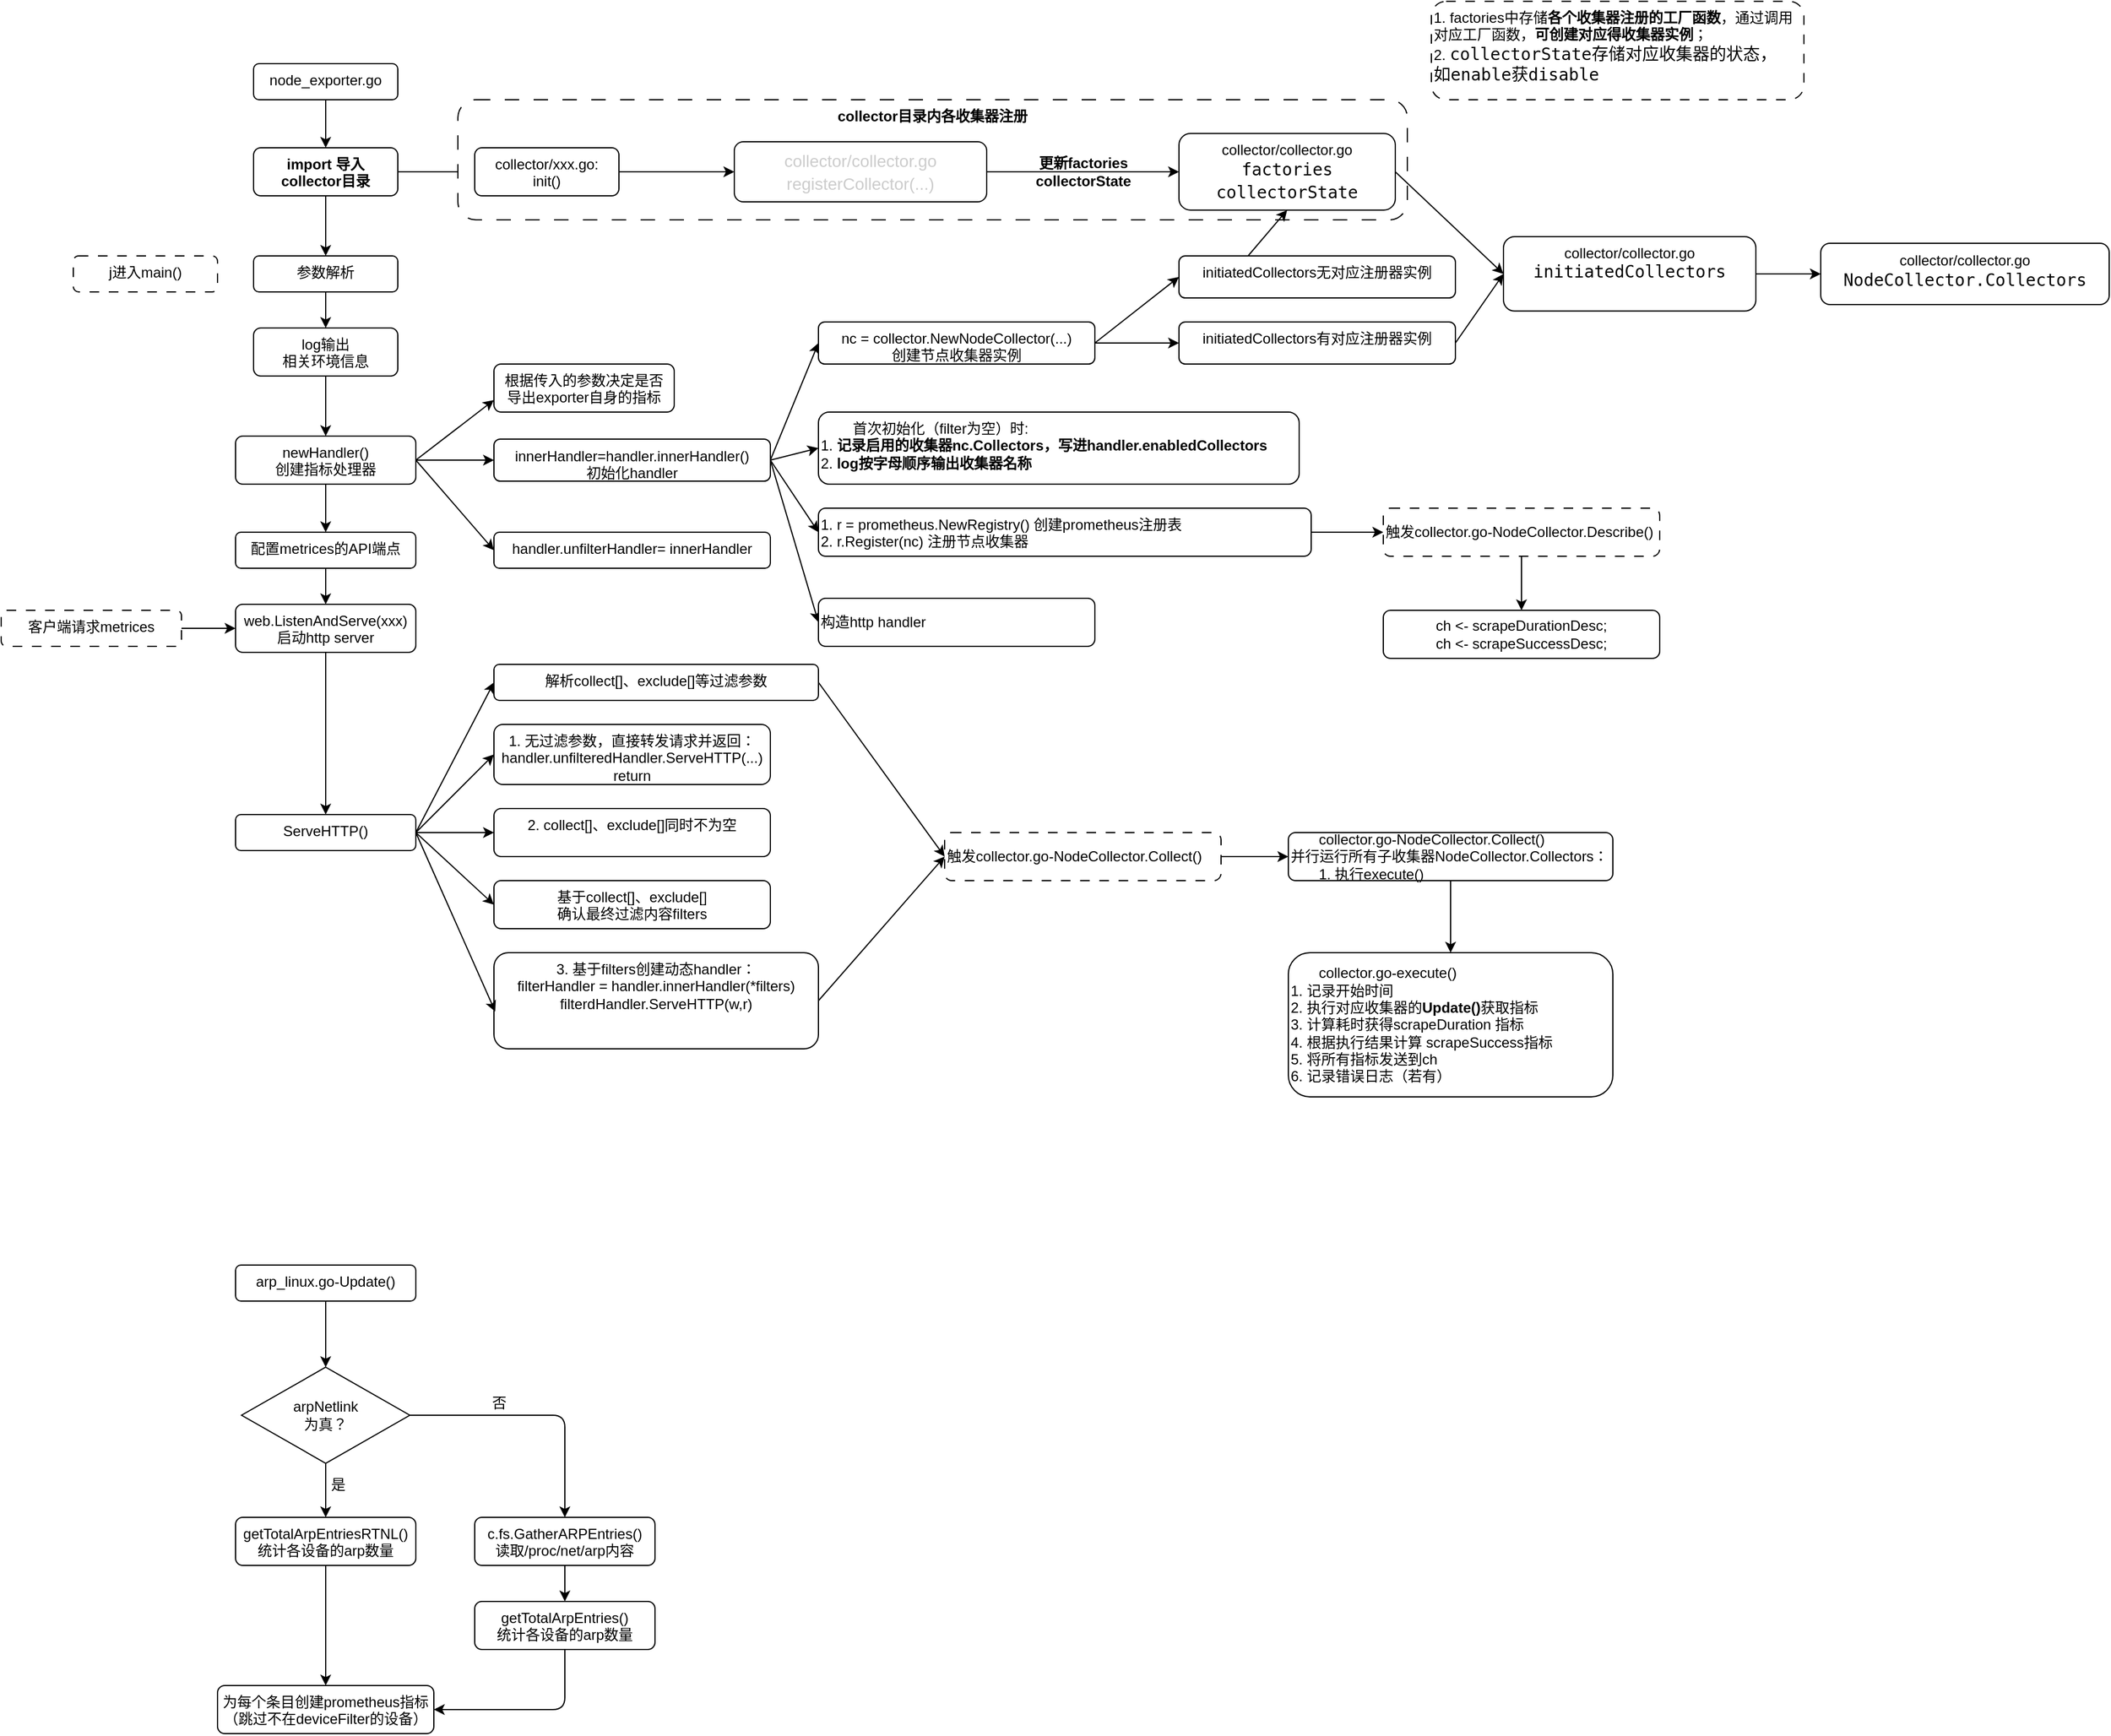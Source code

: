 <mxfile>
    <diagram name="第 1 页" id="-Inj5p2uARNX9tiPIpZW">
        <mxGraphModel dx="1418" dy="1969" grid="1" gridSize="10" guides="1" tooltips="1" connect="1" arrows="1" fold="1" page="1" pageScale="1" pageWidth="827" pageHeight="1169" math="0" shadow="0">
            <root>
                <mxCell id="0"/>
                <mxCell id="1" parent="0"/>
                <mxCell id="4" style="edgeStyle=none;html=1;exitX=0.5;exitY=1;exitDx=0;exitDy=0;verticalAlign=top;" parent="1" source="2" target="3" edge="1">
                    <mxGeometry relative="1" as="geometry"/>
                </mxCell>
                <mxCell id="2" value="node_exporter.go" style="rounded=1;whiteSpace=wrap;html=1;verticalAlign=top;" parent="1" vertex="1">
                    <mxGeometry x="110" y="-500" width="120" height="30" as="geometry"/>
                </mxCell>
                <mxCell id="8" style="edgeStyle=none;html=1;exitX=1;exitY=0.5;exitDx=0;exitDy=0;entryX=0;entryY=0.5;entryDx=0;entryDy=0;" parent="1" source="3" target="6" edge="1">
                    <mxGeometry relative="1" as="geometry"/>
                </mxCell>
                <mxCell id="11" style="edgeStyle=none;html=1;exitX=0.5;exitY=1;exitDx=0;exitDy=0;" parent="1" source="3" target="10" edge="1">
                    <mxGeometry relative="1" as="geometry"/>
                </mxCell>
                <mxCell id="3" value="&lt;b&gt;import 导入&lt;/b&gt;&lt;div&gt;&lt;b&gt;collector目录&lt;/b&gt;&lt;/div&gt;" style="rounded=1;whiteSpace=wrap;html=1;verticalAlign=top;" parent="1" vertex="1">
                    <mxGeometry x="110" y="-430" width="120" height="40" as="geometry"/>
                </mxCell>
                <mxCell id="5" value="&lt;b&gt;collector目录内各收集器注册&lt;/b&gt;" style="rounded=1;whiteSpace=wrap;html=1;dashed=1;dashPattern=12 12;verticalAlign=top;" parent="1" vertex="1">
                    <mxGeometry x="280" y="-470" width="790" height="100" as="geometry"/>
                </mxCell>
                <mxCell id="9" style="edgeStyle=none;html=1;exitX=1;exitY=0.5;exitDx=0;exitDy=0;entryX=0;entryY=0.5;entryDx=0;entryDy=0;" parent="1" source="6" target="7" edge="1">
                    <mxGeometry relative="1" as="geometry"/>
                </mxCell>
                <mxCell id="6" value="&lt;font&gt;collector/xxx.go:&lt;/font&gt;&lt;div&gt;&lt;font&gt;init()&lt;/font&gt;&lt;/div&gt;" style="rounded=1;whiteSpace=wrap;html=1;verticalAlign=top;" parent="1" vertex="1">
                    <mxGeometry x="294" y="-430" width="120" height="40" as="geometry"/>
                </mxCell>
                <mxCell id="46" style="edgeStyle=none;html=1;exitX=1;exitY=0.5;exitDx=0;exitDy=0;entryX=0;entryY=0.5;entryDx=0;entryDy=0;" parent="1" source="7" target="45" edge="1">
                    <mxGeometry relative="1" as="geometry"/>
                </mxCell>
                <mxCell id="7" value="&lt;div style=&quot;font-size: 14px; line-height: 19px; white-space: pre;&quot;&gt;&lt;font style=&quot;color: light-dark(rgb(204, 204, 204), rgb(255, 255, 255));&quot;&gt;collector/collector.go&lt;/font&gt;&lt;/div&gt;&lt;div style=&quot;font-size: 14px; line-height: 19px; white-space: pre;&quot;&gt;&lt;font style=&quot;color: light-dark(rgb(204, 204, 204), rgb(255, 255, 255));&quot;&gt;registerCollector(...)&lt;/font&gt;&lt;/div&gt;" style="rounded=1;whiteSpace=wrap;html=1;verticalAlign=top;" parent="1" vertex="1">
                    <mxGeometry x="510" y="-435" width="210" height="50" as="geometry"/>
                </mxCell>
                <mxCell id="14" style="edgeStyle=none;html=1;exitX=0.5;exitY=1;exitDx=0;exitDy=0;entryX=0.5;entryY=0;entryDx=0;entryDy=0;" parent="1" source="10" target="13" edge="1">
                    <mxGeometry relative="1" as="geometry"/>
                </mxCell>
                <mxCell id="10" value="参数解析" style="rounded=1;whiteSpace=wrap;html=1;verticalAlign=top;" parent="1" vertex="1">
                    <mxGeometry x="110" y="-340" width="120" height="30" as="geometry"/>
                </mxCell>
                <mxCell id="12" value="j进入main()" style="rounded=1;whiteSpace=wrap;html=1;verticalAlign=top;dashed=1;dashPattern=8 8;" parent="1" vertex="1">
                    <mxGeometry x="-40" y="-340" width="120" height="30" as="geometry"/>
                </mxCell>
                <mxCell id="25" style="edgeStyle=none;html=1;exitX=0.5;exitY=1;exitDx=0;exitDy=0;entryX=0.5;entryY=0;entryDx=0;entryDy=0;" parent="1" source="13" target="17" edge="1">
                    <mxGeometry relative="1" as="geometry"/>
                </mxCell>
                <mxCell id="13" value="log输出&lt;div&gt;相关环境信息&lt;/div&gt;" style="rounded=1;whiteSpace=wrap;html=1;verticalAlign=top;" parent="1" vertex="1">
                    <mxGeometry x="110" y="-280" width="120" height="40" as="geometry"/>
                </mxCell>
                <mxCell id="24" style="edgeStyle=none;html=1;exitX=0.5;exitY=1;exitDx=0;exitDy=0;entryX=0.5;entryY=0;entryDx=0;entryDy=0;" parent="1" source="16" target="23" edge="1">
                    <mxGeometry relative="1" as="geometry"/>
                </mxCell>
                <mxCell id="16" value="配置metrices的API端点" style="rounded=1;whiteSpace=wrap;html=1;verticalAlign=top;" parent="1" vertex="1">
                    <mxGeometry x="95" y="-110" width="150" height="30" as="geometry"/>
                </mxCell>
                <mxCell id="22" style="edgeStyle=none;html=1;exitX=0.5;exitY=1;exitDx=0;exitDy=0;" parent="1" source="17" target="16" edge="1">
                    <mxGeometry relative="1" as="geometry"/>
                </mxCell>
                <mxCell id="27" style="edgeStyle=none;html=1;exitX=1;exitY=0.5;exitDx=0;exitDy=0;entryX=0;entryY=0.75;entryDx=0;entryDy=0;" parent="1" source="17" target="18" edge="1">
                    <mxGeometry relative="1" as="geometry"/>
                </mxCell>
                <mxCell id="28" style="edgeStyle=none;html=1;exitX=1;exitY=0.5;exitDx=0;exitDy=0;entryX=0;entryY=0.5;entryDx=0;entryDy=0;" parent="1" source="17" target="21" edge="1">
                    <mxGeometry relative="1" as="geometry"/>
                </mxCell>
                <mxCell id="29" style="edgeStyle=none;html=1;exitX=1;exitY=0.5;exitDx=0;exitDy=0;entryX=0;entryY=0.5;entryDx=0;entryDy=0;" parent="1" source="17" target="20" edge="1">
                    <mxGeometry relative="1" as="geometry"/>
                </mxCell>
                <mxCell id="17" value="newHandler()&lt;div&gt;创建指标处理器&lt;/div&gt;" style="rounded=1;whiteSpace=wrap;html=1;verticalAlign=top;" parent="1" vertex="1">
                    <mxGeometry x="95" y="-190" width="150" height="40" as="geometry"/>
                </mxCell>
                <mxCell id="18" value="根据传入的参数决定是否&lt;div&gt;导出exporter自身的指标&lt;/div&gt;" style="rounded=1;whiteSpace=wrap;html=1;verticalAlign=top;" parent="1" vertex="1">
                    <mxGeometry x="310" y="-250" width="150" height="40" as="geometry"/>
                </mxCell>
                <mxCell id="20" value="handler.unfilterHandler= innerHandler" style="rounded=1;whiteSpace=wrap;html=1;verticalAlign=top;" parent="1" vertex="1">
                    <mxGeometry x="310" y="-110" width="230" height="30" as="geometry"/>
                </mxCell>
                <mxCell id="39" style="edgeStyle=none;html=1;exitX=1;exitY=0.5;exitDx=0;exitDy=0;entryX=0;entryY=0.5;entryDx=0;entryDy=0;" parent="1" source="21" target="35" edge="1">
                    <mxGeometry relative="1" as="geometry"/>
                </mxCell>
                <mxCell id="40" style="edgeStyle=none;html=1;exitX=1;exitY=0.5;exitDx=0;exitDy=0;entryX=0;entryY=0.5;entryDx=0;entryDy=0;" parent="1" source="21" target="36" edge="1">
                    <mxGeometry relative="1" as="geometry"/>
                </mxCell>
                <mxCell id="41" style="edgeStyle=none;html=1;exitX=1;exitY=0.5;exitDx=0;exitDy=0;entryX=0;entryY=0.5;entryDx=0;entryDy=0;" parent="1" source="21" target="37" edge="1">
                    <mxGeometry relative="1" as="geometry"/>
                </mxCell>
                <mxCell id="42" style="edgeStyle=none;html=1;exitX=1;exitY=0.5;exitDx=0;exitDy=0;entryX=0;entryY=0.5;entryDx=0;entryDy=0;" parent="1" source="21" target="38" edge="1">
                    <mxGeometry relative="1" as="geometry"/>
                </mxCell>
                <mxCell id="21" value="innerHandler=handler.innerHandler()&lt;div&gt;初始化handler&lt;/div&gt;" style="rounded=1;whiteSpace=wrap;html=1;verticalAlign=top;" parent="1" vertex="1">
                    <mxGeometry x="310" y="-187.5" width="230" height="35" as="geometry"/>
                </mxCell>
                <mxCell id="32" style="edgeStyle=none;html=1;exitX=0.5;exitY=1;exitDx=0;exitDy=0;entryX=0.5;entryY=0;entryDx=0;entryDy=0;" parent="1" source="23" target="31" edge="1">
                    <mxGeometry relative="1" as="geometry"/>
                </mxCell>
                <mxCell id="23" value="web.ListenAndServe(xxx)&lt;div&gt;启动http server&lt;/div&gt;" style="rounded=1;whiteSpace=wrap;html=1;verticalAlign=top;" parent="1" vertex="1">
                    <mxGeometry x="95" y="-50" width="150" height="40" as="geometry"/>
                </mxCell>
                <mxCell id="34" style="edgeStyle=none;html=1;exitX=1;exitY=0.5;exitDx=0;exitDy=0;entryX=0;entryY=0.5;entryDx=0;entryDy=0;" parent="1" source="30" target="23" edge="1">
                    <mxGeometry relative="1" as="geometry">
                        <mxPoint x="90" y="-25" as="targetPoint"/>
                    </mxGeometry>
                </mxCell>
                <mxCell id="30" value="客户端请求metrices" style="rounded=1;whiteSpace=wrap;html=1;verticalAlign=top;strokeColor=default;dashed=1;dashPattern=8 8;" parent="1" vertex="1">
                    <mxGeometry x="-100" y="-45" width="150" height="30" as="geometry"/>
                </mxCell>
                <mxCell id="61" style="edgeStyle=none;html=1;exitX=1;exitY=0.5;exitDx=0;exitDy=0;entryX=0;entryY=0.5;entryDx=0;entryDy=0;" parent="1" source="31" target="58" edge="1">
                    <mxGeometry relative="1" as="geometry"/>
                </mxCell>
                <mxCell id="62" style="edgeStyle=none;html=1;exitX=1;exitY=0.5;exitDx=0;exitDy=0;entryX=0;entryY=0.5;entryDx=0;entryDy=0;" parent="1" source="31" target="59" edge="1">
                    <mxGeometry relative="1" as="geometry"/>
                </mxCell>
                <mxCell id="63" style="edgeStyle=none;html=1;exitX=1;exitY=0.5;exitDx=0;exitDy=0;entryX=0;entryY=0.5;entryDx=0;entryDy=0;" parent="1" source="31" target="60" edge="1">
                    <mxGeometry relative="1" as="geometry"/>
                </mxCell>
                <mxCell id="66" style="edgeStyle=none;html=1;exitX=1;exitY=0.5;exitDx=0;exitDy=0;entryX=0;entryY=0.5;entryDx=0;entryDy=0;" parent="1" source="31" target="64" edge="1">
                    <mxGeometry relative="1" as="geometry"/>
                </mxCell>
                <mxCell id="31" value="ServeHTTP()" style="rounded=1;whiteSpace=wrap;html=1;verticalAlign=top;" parent="1" vertex="1">
                    <mxGeometry x="95" y="125" width="150" height="30" as="geometry"/>
                </mxCell>
                <mxCell id="54" style="edgeStyle=none;html=1;exitX=1;exitY=0.5;exitDx=0;exitDy=0;entryX=0;entryY=0.5;entryDx=0;entryDy=0;" parent="1" source="35" target="49" edge="1">
                    <mxGeometry relative="1" as="geometry"/>
                </mxCell>
                <mxCell id="55" style="edgeStyle=none;html=1;exitX=1;exitY=0.5;exitDx=0;exitDy=0;entryX=0;entryY=0.5;entryDx=0;entryDy=0;" parent="1" source="35" target="53" edge="1">
                    <mxGeometry relative="1" as="geometry"/>
                </mxCell>
                <mxCell id="35" value="nc = collector.NewNodeCollector(...)&lt;div&gt;创建节点收集器实例&lt;/div&gt;" style="rounded=1;whiteSpace=wrap;html=1;verticalAlign=top;" parent="1" vertex="1">
                    <mxGeometry x="580" y="-285" width="230" height="35" as="geometry"/>
                </mxCell>
                <mxCell id="36" value="&amp;nbsp; &amp;nbsp; &amp;nbsp; &amp;nbsp; 首次初始化（filter为空）时:&lt;div&gt;1. &lt;b&gt;记录启用的收集器nc.Collectors，写进handler.enabledCollectors&lt;/b&gt;&lt;/div&gt;&lt;div&gt;2. &lt;b&gt;log按字母顺序输出收集器名称&lt;/b&gt;&lt;/div&gt;" style="rounded=1;whiteSpace=wrap;html=1;verticalAlign=top;align=left;" parent="1" vertex="1">
                    <mxGeometry x="580" y="-210" width="400" height="60" as="geometry"/>
                </mxCell>
                <mxCell id="44" style="edgeStyle=none;html=1;exitX=1;exitY=0.5;exitDx=0;exitDy=0;entryX=0;entryY=0.5;entryDx=0;entryDy=0;" parent="1" source="37" target="43" edge="1">
                    <mxGeometry relative="1" as="geometry"/>
                </mxCell>
                <mxCell id="37" value="1. r = prometheus.NewRegistry() 创建prometheus注册表&lt;div&gt;2. r.Register(nc) 注册节点收集器&lt;/div&gt;" style="rounded=1;whiteSpace=wrap;html=1;verticalAlign=top;align=left;" parent="1" vertex="1">
                    <mxGeometry x="580" y="-130" width="410" height="40" as="geometry"/>
                </mxCell>
                <mxCell id="38" value="构造http handler" style="rounded=1;whiteSpace=wrap;html=1;verticalAlign=middle;align=left;" parent="1" vertex="1">
                    <mxGeometry x="580" y="-55" width="230" height="40" as="geometry"/>
                </mxCell>
                <mxCell id="79" style="edgeStyle=none;html=1;exitX=0.5;exitY=1;exitDx=0;exitDy=0;entryX=0.5;entryY=0;entryDx=0;entryDy=0;" parent="1" source="43" target="78" edge="1">
                    <mxGeometry relative="1" as="geometry"/>
                </mxCell>
                <mxCell id="43" value="&lt;font style=&quot;color: light-dark(rgb(0, 0, 0), rgb(255, 0, 0));&quot;&gt;触发collector.go-NodeCollector.Describe()&lt;/font&gt;" style="rounded=1;whiteSpace=wrap;html=1;verticalAlign=middle;align=left;dashed=1;dashPattern=8 8;" parent="1" vertex="1">
                    <mxGeometry x="1050" y="-130" width="230" height="40" as="geometry"/>
                </mxCell>
                <mxCell id="57" style="edgeStyle=none;html=1;exitX=1;exitY=0.5;exitDx=0;exitDy=0;entryX=0;entryY=0.5;entryDx=0;entryDy=0;" parent="1" source="45" target="48" edge="1">
                    <mxGeometry relative="1" as="geometry"/>
                </mxCell>
                <mxCell id="45" value="&lt;div&gt;&lt;span style=&quot;&quot;&gt;&lt;font&gt;collector/collector.go&lt;/font&gt;&lt;/span&gt;&lt;/div&gt;&lt;div&gt;&lt;div style=&quot;font-family: &amp;quot;Droid Sans Mono&amp;quot;, &amp;quot;monospace&amp;quot;, monospace; font-size: 14px; line-height: 19px; white-space: pre;&quot;&gt;&lt;span style=&quot;&quot;&gt;&lt;font&gt;factories&lt;/font&gt;&lt;/span&gt;&lt;/div&gt;&lt;/div&gt;&lt;div style=&quot;font-family: &amp;quot;Droid Sans Mono&amp;quot;, &amp;quot;monospace&amp;quot;, monospace; font-size: 14px; line-height: 19px; white-space: pre;&quot;&gt;&lt;span&gt;&lt;font&gt;&lt;div style=&quot;line-height: 19px;&quot;&gt;&lt;span style=&quot;&quot;&gt;&lt;font&gt;collectorState&lt;/font&gt;&lt;/span&gt;&lt;/div&gt;&lt;/font&gt;&lt;/span&gt;&lt;/div&gt;" style="rounded=1;whiteSpace=wrap;html=1;verticalAlign=top;fillColor=none;strokeColor=default;fontColor=default;labelBackgroundColor=none;" parent="1" vertex="1">
                    <mxGeometry x="880" y="-441.87" width="180" height="63.75" as="geometry"/>
                </mxCell>
                <mxCell id="47" value="&lt;b&gt;更新factories&lt;/b&gt;&lt;div&gt;&lt;b&gt;collectorState&lt;/b&gt;&lt;/div&gt;" style="text;html=1;align=center;verticalAlign=middle;resizable=0;points=[];autosize=1;strokeColor=none;fillColor=none;" parent="1" vertex="1">
                    <mxGeometry x="750" y="-430" width="100" height="40" as="geometry"/>
                </mxCell>
                <mxCell id="52" style="edgeStyle=none;html=1;exitX=1;exitY=0.5;exitDx=0;exitDy=0;entryX=0;entryY=0.5;entryDx=0;entryDy=0;" parent="1" source="48" target="50" edge="1">
                    <mxGeometry relative="1" as="geometry"/>
                </mxCell>
                <mxCell id="48" value="&lt;div style=&quot;&quot;&gt;&lt;span style=&quot;&quot;&gt;&lt;font&gt;collector/collector.go&lt;/font&gt;&lt;/span&gt;&lt;/div&gt;&lt;div style=&quot;&quot;&gt;&lt;span style=&quot;font-family: &amp;quot;Droid Sans Mono&amp;quot;, &amp;quot;monospace&amp;quot;, monospace; font-size: 14px; white-space: pre; background-color: transparent;&quot;&gt;initiatedCollectors&lt;/span&gt;&lt;/div&gt;" style="rounded=1;whiteSpace=wrap;html=1;verticalAlign=top;fillColor=none;strokeColor=default;fontColor=default;labelBackgroundColor=none;align=center;" parent="1" vertex="1">
                    <mxGeometry x="1150" y="-355.94" width="210" height="61.87" as="geometry"/>
                </mxCell>
                <mxCell id="51" style="edgeStyle=none;html=1;exitX=1;exitY=0.5;exitDx=0;exitDy=0;entryX=0;entryY=0.5;entryDx=0;entryDy=0;" parent="1" source="49" target="48" edge="1">
                    <mxGeometry relative="1" as="geometry">
                        <mxPoint x="1147" y="-325" as="targetPoint"/>
                    </mxGeometry>
                </mxCell>
                <mxCell id="49" value="initiatedCollectors有对应注册器实例" style="rounded=1;whiteSpace=wrap;html=1;verticalAlign=top;" parent="1" vertex="1">
                    <mxGeometry x="880" y="-285" width="230" height="35" as="geometry"/>
                </mxCell>
                <mxCell id="50" value="&lt;div style=&quot;&quot;&gt;&lt;span style=&quot;&quot;&gt;&lt;font&gt;collector/collector.go&lt;/font&gt;&lt;/span&gt;&lt;/div&gt;&lt;div style=&quot;font-family: &amp;quot;Droid Sans Mono&amp;quot;, &amp;quot;monospace&amp;quot;, monospace; font-size: 14px; line-height: 19px; white-space: pre;&quot;&gt;&lt;span&gt;&lt;font&gt;&lt;div style=&quot;line-height: 19px;&quot;&gt;&lt;span style=&quot;&quot;&gt;&lt;font style=&quot;&quot;&gt;&lt;div style=&quot;line-height: 19px;&quot;&gt;&lt;span style=&quot;&quot;&gt;NodeCollector.Collectors&lt;/span&gt;&lt;/div&gt;&lt;/font&gt;&lt;/span&gt;&lt;/div&gt;&lt;/font&gt;&lt;/span&gt;&lt;/div&gt;" style="rounded=1;whiteSpace=wrap;html=1;verticalAlign=top;fillColor=none;strokeColor=default;fontColor=default;labelBackgroundColor=none;align=center;" parent="1" vertex="1">
                    <mxGeometry x="1414" y="-350.46" width="240" height="50.93" as="geometry"/>
                </mxCell>
                <mxCell id="53" value="initiatedCollectors无对应注册器实例" style="rounded=1;whiteSpace=wrap;html=1;verticalAlign=top;" parent="1" vertex="1">
                    <mxGeometry x="880" y="-340" width="230" height="35" as="geometry"/>
                </mxCell>
                <mxCell id="56" style="edgeStyle=none;html=1;exitX=0.25;exitY=0;exitDx=0;exitDy=0;entryX=0.5;entryY=1;entryDx=0;entryDy=0;" parent="1" source="53" target="45" edge="1">
                    <mxGeometry relative="1" as="geometry"/>
                </mxCell>
                <mxCell id="69" style="edgeStyle=none;html=1;exitX=1;exitY=0.5;exitDx=0;exitDy=0;entryX=0;entryY=0.5;entryDx=0;entryDy=0;" parent="1" source="58" target="68" edge="1">
                    <mxGeometry relative="1" as="geometry"/>
                </mxCell>
                <mxCell id="58" value="解析collect[]、exclude[]等过滤参数" style="rounded=1;whiteSpace=wrap;html=1;verticalAlign=top;" parent="1" vertex="1">
                    <mxGeometry x="310" width="270" height="30" as="geometry"/>
                </mxCell>
                <mxCell id="59" value="1. 无过滤参数，直接转发请求并返回：&lt;div&gt;handler.unfilteredHandler.ServeHTTP(...)&lt;/div&gt;&lt;div&gt;return&lt;/div&gt;" style="rounded=1;whiteSpace=wrap;html=1;verticalAlign=top;" parent="1" vertex="1">
                    <mxGeometry x="310" y="50" width="230" height="50" as="geometry"/>
                </mxCell>
                <mxCell id="60" value="&lt;span&gt;&lt;font&gt;2. collect[]、exclude[]同时不为空&lt;/font&gt;&lt;/span&gt;&lt;div&gt;&lt;span style=&quot;color: rgb(255, 255, 255);&quot;&gt;&lt;b style=&quot;&quot;&gt;&lt;font&gt;不允许，返回400&lt;/font&gt;&lt;/b&gt;&lt;/span&gt;&lt;/div&gt;" style="rounded=1;whiteSpace=wrap;html=1;verticalAlign=top;" parent="1" vertex="1">
                    <mxGeometry x="310" y="120" width="230" height="40" as="geometry"/>
                </mxCell>
                <mxCell id="64" value="基于collect[]、exclude[]&lt;div&gt;确认最终过滤内容filters&lt;/div&gt;" style="rounded=1;whiteSpace=wrap;html=1;verticalAlign=top;" parent="1" vertex="1">
                    <mxGeometry x="310" y="180" width="230" height="40" as="geometry"/>
                </mxCell>
                <mxCell id="70" style="edgeStyle=none;html=1;exitX=1;exitY=0.5;exitDx=0;exitDy=0;entryX=0;entryY=0.5;entryDx=0;entryDy=0;" parent="1" source="65" target="68" edge="1">
                    <mxGeometry relative="1" as="geometry"/>
                </mxCell>
                <mxCell id="65" value="3. 基于filters创建动态handler：&lt;div&gt;filterHandler = handler.innerHandler(*filters)&lt;/div&gt;&lt;div&gt;filterdHandler.ServeHTTP(w,r)&lt;/div&gt;" style="rounded=1;whiteSpace=wrap;html=1;verticalAlign=top;" parent="1" vertex="1">
                    <mxGeometry x="310" y="240" width="270" height="80" as="geometry"/>
                </mxCell>
                <mxCell id="67" style="edgeStyle=none;html=1;exitX=1;exitY=0.5;exitDx=0;exitDy=0;entryX=0.004;entryY=0.613;entryDx=0;entryDy=0;entryPerimeter=0;" parent="1" source="31" target="65" edge="1">
                    <mxGeometry relative="1" as="geometry"/>
                </mxCell>
                <mxCell id="76" style="edgeStyle=none;html=1;exitX=1;exitY=0.5;exitDx=0;exitDy=0;entryX=0;entryY=0.5;entryDx=0;entryDy=0;" parent="1" source="68" target="71" edge="1">
                    <mxGeometry relative="1" as="geometry"/>
                </mxCell>
                <mxCell id="68" value="&lt;font style=&quot;color: light-dark(rgb(0, 0, 0), rgb(255, 0, 0));&quot;&gt;触发collector.go-NodeCollector.Collect()&lt;/font&gt;" style="rounded=1;whiteSpace=wrap;html=1;verticalAlign=middle;align=left;dashed=1;dashPattern=8 8;" parent="1" vertex="1">
                    <mxGeometry x="685" y="140" width="230" height="40" as="geometry"/>
                </mxCell>
                <mxCell id="77" style="edgeStyle=none;html=1;exitX=0.5;exitY=1;exitDx=0;exitDy=0;" parent="1" source="71" target="75" edge="1">
                    <mxGeometry relative="1" as="geometry"/>
                </mxCell>
                <mxCell id="71" value="&lt;font style=&quot;color: light-dark(rgb(0, 0, 0), rgb(255, 255, 255));&quot;&gt;&amp;nbsp; &amp;nbsp; &amp;nbsp; &amp;nbsp;collector.go-NodeCollector.Collect()&lt;/font&gt;&lt;div&gt;并行运行所有子收集器NodeCollector.Collectors：&lt;/div&gt;&lt;div&gt;&amp;nbsp; &amp;nbsp; &amp;nbsp; &amp;nbsp;1. 执行execute()&lt;/div&gt;" style="rounded=1;whiteSpace=wrap;html=1;verticalAlign=middle;align=left;" parent="1" vertex="1">
                    <mxGeometry x="971" y="140" width="270" height="40" as="geometry"/>
                </mxCell>
                <mxCell id="75" value="&lt;font style=&quot;color: light-dark(rgb(0, 0, 0), rgb(255, 255, 255));&quot;&gt;&amp;nbsp; &amp;nbsp; &amp;nbsp; &amp;nbsp;collector.go-execute()&lt;/font&gt;&lt;div&gt;&lt;font style=&quot;color: light-dark(rgb(0, 0, 0), rgb(255, 255, 255));&quot;&gt;1. 记录开始时间&lt;/font&gt;&lt;/div&gt;&lt;div&gt;&lt;font style=&quot;color: light-dark(rgb(0, 0, 0), rgb(255, 255, 255));&quot;&gt;2. 执行对应收集器的&lt;/font&gt;&lt;font style=&quot;color: light-dark(rgb(0, 0, 0), rgb(255, 0, 0));&quot;&gt;&lt;b&gt;Update()&lt;/b&gt;&lt;/font&gt;&lt;font style=&quot;color: light-dark(rgb(0, 0, 0), rgb(255, 255, 255));&quot;&gt;获取指标&lt;/font&gt;&lt;/div&gt;&lt;div&gt;&lt;font style=&quot;color: light-dark(rgb(0, 0, 0), rgb(255, 255, 255));&quot;&gt;3. 计算耗时获得scrapeDuration 指标&lt;/font&gt;&lt;/div&gt;&lt;div&gt;&lt;font style=&quot;color: light-dark(rgb(0, 0, 0), rgb(255, 255, 255));&quot;&gt;4. 根据执行结果计算 scrapeSuccess指标&lt;/font&gt;&lt;/div&gt;&lt;div&gt;&lt;font style=&quot;color: light-dark(rgb(0, 0, 0), rgb(255, 255, 255));&quot;&gt;5. 将所有指标发送到ch&lt;/font&gt;&lt;/div&gt;&lt;div&gt;&lt;font style=&quot;color: light-dark(rgb(0, 0, 0), rgb(255, 255, 255));&quot;&gt;6. 记录错误日志（若有）&lt;/font&gt;&lt;/div&gt;" style="rounded=1;whiteSpace=wrap;html=1;verticalAlign=middle;align=left;" parent="1" vertex="1">
                    <mxGeometry x="971" y="240" width="270" height="120" as="geometry"/>
                </mxCell>
                <mxCell id="78" value="ch &amp;lt;- scrapeDurationDesc;&lt;div&gt;ch &amp;lt;- scrapeSuccessDesc;&lt;/div&gt;" style="rounded=1;whiteSpace=wrap;html=1;verticalAlign=middle;align=center;" parent="1" vertex="1">
                    <mxGeometry x="1050" y="-45" width="230" height="40" as="geometry"/>
                </mxCell>
                <mxCell id="80" value="&lt;div style=&quot;&quot;&gt;&lt;font style=&quot;background-color: light-dark(#ffffff, var(--ge-dark-color, #121212)); color: light-dark(rgb(0, 0, 0), rgb(255, 0, 0));&quot;&gt;1. factories中存储&lt;b style=&quot;&quot;&gt;各个收集器注册的工厂函数&lt;/b&gt;，通过调用对应工厂函数，&lt;b style=&quot;&quot;&gt;可创建对应得收集器实例&lt;/b&gt;；&lt;/font&gt;&lt;/div&gt;&lt;div style=&quot;&quot;&gt;&lt;font style=&quot;background-color: light-dark(#ffffff, var(--ge-dark-color, #121212)); color: light-dark(rgb(0, 0, 0), rgb(255, 0, 0));&quot;&gt;2.&amp;nbsp;&lt;span style=&quot;font-family: &amp;quot;Droid Sans Mono&amp;quot;, &amp;quot;monospace&amp;quot;, monospace; font-size: 14px; text-align: center; white-space: pre;&quot;&gt;collectorState存储对应收集器的状态，&lt;/span&gt;&lt;/font&gt;&lt;/div&gt;&lt;div style=&quot;&quot;&gt;&lt;span style=&quot;font-family: &amp;quot;Droid Sans Mono&amp;quot;, &amp;quot;monospace&amp;quot;, monospace; font-size: 14px; text-align: center; white-space: pre; background-color: light-dark(#ffffff, var(--ge-dark-color, #121212));&quot;&gt;&lt;font style=&quot;color: light-dark(rgb(0, 0, 0), rgb(255, 0, 0));&quot;&gt;如enable获disable&lt;/font&gt;&lt;/span&gt;&lt;/div&gt;" style="rounded=1;whiteSpace=wrap;html=1;verticalAlign=top;fillColor=none;strokeColor=default;fontColor=default;labelBackgroundColor=none;align=left;dashed=1;dashPattern=8 8;" vertex="1" parent="1">
                    <mxGeometry x="1090" y="-551.87" width="310" height="81.87" as="geometry"/>
                </mxCell>
                <mxCell id="84" style="edgeStyle=none;html=1;exitX=0.5;exitY=1;exitDx=0;exitDy=0;entryX=0.5;entryY=0;entryDx=0;entryDy=0;" edge="1" parent="1" source="82">
                    <mxGeometry relative="1" as="geometry">
                        <mxPoint x="170" y="585" as="targetPoint"/>
                    </mxGeometry>
                </mxCell>
                <mxCell id="82" value="arp_linux.go-Update()" style="rounded=1;whiteSpace=wrap;html=1;verticalAlign=top;" vertex="1" parent="1">
                    <mxGeometry x="95" y="500" width="150" height="30" as="geometry"/>
                </mxCell>
                <mxCell id="89" style="edgeStyle=none;html=1;exitX=0.5;exitY=1;exitDx=0;exitDy=0;" edge="1" parent="1" source="85" target="88">
                    <mxGeometry relative="1" as="geometry"/>
                </mxCell>
                <mxCell id="92" style="edgeStyle=none;html=1;exitX=1;exitY=0.5;exitDx=0;exitDy=0;entryX=0.5;entryY=0;entryDx=0;entryDy=0;" edge="1" parent="1" source="85" target="91">
                    <mxGeometry relative="1" as="geometry">
                        <Array as="points">
                            <mxPoint x="369" y="625"/>
                        </Array>
                    </mxGeometry>
                </mxCell>
                <mxCell id="85" value="arpNetlink&lt;div&gt;为真？&lt;/div&gt;" style="rhombus;whiteSpace=wrap;html=1;" vertex="1" parent="1">
                    <mxGeometry x="100" y="585" width="140" height="80" as="geometry"/>
                </mxCell>
                <mxCell id="97" style="edgeStyle=none;html=1;exitX=0.5;exitY=1;exitDx=0;exitDy=0;entryX=0.5;entryY=0;entryDx=0;entryDy=0;" edge="1" parent="1" source="88" target="96">
                    <mxGeometry relative="1" as="geometry"/>
                </mxCell>
                <mxCell id="88" value="getTotalArpEntriesRTNL()&lt;div&gt;统计各设备的arp数量&lt;/div&gt;" style="rounded=1;whiteSpace=wrap;html=1;verticalAlign=top;" vertex="1" parent="1">
                    <mxGeometry x="95" y="710" width="150" height="40" as="geometry"/>
                </mxCell>
                <mxCell id="90" value="是" style="text;html=1;align=center;verticalAlign=middle;resizable=0;points=[];autosize=1;strokeColor=none;fillColor=none;" vertex="1" parent="1">
                    <mxGeometry x="160" y="668" width="40" height="30" as="geometry"/>
                </mxCell>
                <mxCell id="95" style="edgeStyle=none;html=1;exitX=0.5;exitY=1;exitDx=0;exitDy=0;" edge="1" parent="1" source="91" target="94">
                    <mxGeometry relative="1" as="geometry"/>
                </mxCell>
                <mxCell id="91" value="c.fs.GatherARPEntries()&lt;div&gt;读取/proc/net/arp内容&lt;/div&gt;" style="rounded=1;whiteSpace=wrap;html=1;verticalAlign=top;" vertex="1" parent="1">
                    <mxGeometry x="294" y="710" width="150" height="40" as="geometry"/>
                </mxCell>
                <mxCell id="93" value="否" style="text;html=1;align=center;verticalAlign=middle;resizable=0;points=[];autosize=1;strokeColor=none;fillColor=none;" vertex="1" parent="1">
                    <mxGeometry x="294" y="600" width="40" height="30" as="geometry"/>
                </mxCell>
                <mxCell id="99" style="edgeStyle=none;html=1;exitX=0.5;exitY=1;exitDx=0;exitDy=0;entryX=1;entryY=0.5;entryDx=0;entryDy=0;" edge="1" parent="1" source="94" target="96">
                    <mxGeometry relative="1" as="geometry">
                        <Array as="points">
                            <mxPoint x="369" y="870"/>
                        </Array>
                    </mxGeometry>
                </mxCell>
                <mxCell id="94" value="getTotalArpEntries()&lt;div&gt;统计各设备的arp数量&lt;/div&gt;" style="rounded=1;whiteSpace=wrap;html=1;verticalAlign=top;" vertex="1" parent="1">
                    <mxGeometry x="294" y="780" width="150" height="40" as="geometry"/>
                </mxCell>
                <mxCell id="96" value="为每个条目创建prometheus指标&lt;div&gt;（跳过不在deviceFilter的设备）&lt;/div&gt;" style="rounded=1;whiteSpace=wrap;html=1;verticalAlign=top;" vertex="1" parent="1">
                    <mxGeometry x="80" y="850" width="180" height="40" as="geometry"/>
                </mxCell>
            </root>
        </mxGraphModel>
    </diagram>
</mxfile>